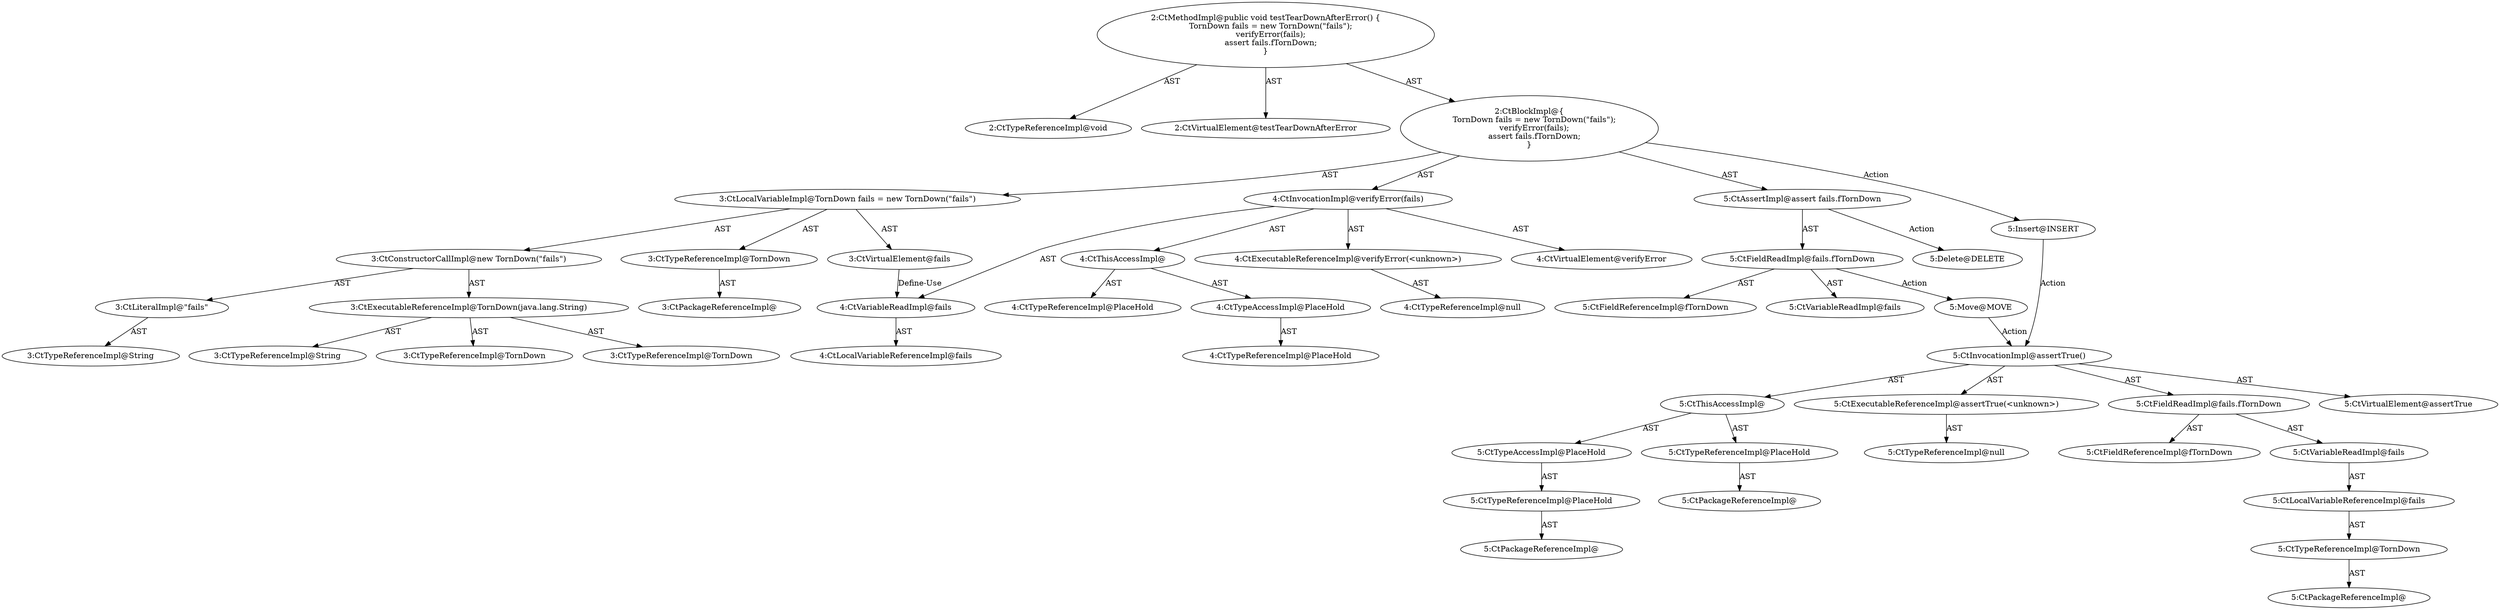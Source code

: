 digraph "testTearDownAfterError#?" {
0 [label="2:CtTypeReferenceImpl@void" shape=ellipse]
1 [label="2:CtVirtualElement@testTearDownAfterError" shape=ellipse]
2 [label="3:CtTypeReferenceImpl@TornDown" shape=ellipse]
3 [label="3:CtPackageReferenceImpl@" shape=ellipse]
4 [label="3:CtExecutableReferenceImpl@TornDown(java.lang.String)" shape=ellipse]
5 [label="3:CtTypeReferenceImpl@TornDown" shape=ellipse]
6 [label="3:CtTypeReferenceImpl@TornDown" shape=ellipse]
7 [label="3:CtTypeReferenceImpl@String" shape=ellipse]
8 [label="3:CtLiteralImpl@\"fails\"" shape=ellipse]
9 [label="3:CtTypeReferenceImpl@String" shape=ellipse]
10 [label="3:CtConstructorCallImpl@new TornDown(\"fails\")" shape=ellipse]
11 [label="3:CtVirtualElement@fails" shape=ellipse]
12 [label="3:CtLocalVariableImpl@TornDown fails = new TornDown(\"fails\")" shape=ellipse]
13 [label="4:CtExecutableReferenceImpl@verifyError(<unknown>)" shape=ellipse]
14 [label="4:CtTypeReferenceImpl@null" shape=ellipse]
15 [label="4:CtVirtualElement@verifyError" shape=ellipse]
16 [label="4:CtTypeAccessImpl@PlaceHold" shape=ellipse]
17 [label="4:CtTypeReferenceImpl@PlaceHold" shape=ellipse]
18 [label="4:CtThisAccessImpl@" shape=ellipse]
19 [label="4:CtTypeReferenceImpl@PlaceHold" shape=ellipse]
20 [label="4:CtVariableReadImpl@fails" shape=ellipse]
21 [label="4:CtLocalVariableReferenceImpl@fails" shape=ellipse]
22 [label="4:CtInvocationImpl@verifyError(fails)" shape=ellipse]
23 [label="5:CtFieldReferenceImpl@fTornDown" shape=ellipse]
24 [label="5:CtFieldReadImpl@fails.fTornDown" shape=ellipse]
25 [label="5:CtVariableReadImpl@fails" shape=ellipse]
26 [label="5:CtAssertImpl@assert fails.fTornDown" shape=ellipse]
27 [label="2:CtBlockImpl@\{
    TornDown fails = new TornDown(\"fails\");
    verifyError(fails);
    assert fails.fTornDown;
\}" shape=ellipse]
28 [label="2:CtMethodImpl@public void testTearDownAfterError() \{
    TornDown fails = new TornDown(\"fails\");
    verifyError(fails);
    assert fails.fTornDown;
\}" shape=ellipse]
29 [label="5:Delete@DELETE" shape=ellipse]
30 [label="5:Insert@INSERT" shape=ellipse]
31 [label="5:CtPackageReferenceImpl@" shape=ellipse]
32 [label="5:CtTypeReferenceImpl@PlaceHold" shape=ellipse]
33 [label="5:CtPackageReferenceImpl@" shape=ellipse]
34 [label="5:CtTypeReferenceImpl@PlaceHold" shape=ellipse]
35 [label="5:CtTypeAccessImpl@PlaceHold" shape=ellipse]
36 [label="5:CtThisAccessImpl@" shape=ellipse]
37 [label="5:CtTypeReferenceImpl@null" shape=ellipse]
38 [label="5:CtExecutableReferenceImpl@assertTrue(<unknown>)" shape=ellipse]
39 [label="5:CtPackageReferenceImpl@" shape=ellipse]
40 [label="5:CtTypeReferenceImpl@TornDown" shape=ellipse]
41 [label="5:CtLocalVariableReferenceImpl@fails" shape=ellipse]
42 [label="5:CtVariableReadImpl@fails" shape=ellipse]
43 [label="5:CtFieldReferenceImpl@fTornDown" shape=ellipse]
44 [label="5:CtFieldReadImpl@fails.fTornDown" shape=ellipse]
45 [label="5:CtInvocationImpl@assertTrue()" shape=ellipse]
46 [label="5:CtVirtualElement@assertTrue" shape=ellipse]
47 [label="5:Move@MOVE" shape=ellipse]
2 -> 3 [label="AST"];
4 -> 5 [label="AST"];
4 -> 6 [label="AST"];
4 -> 7 [label="AST"];
8 -> 9 [label="AST"];
10 -> 4 [label="AST"];
10 -> 8 [label="AST"];
11 -> 20 [label="Define-Use"];
12 -> 11 [label="AST"];
12 -> 2 [label="AST"];
12 -> 10 [label="AST"];
13 -> 14 [label="AST"];
16 -> 17 [label="AST"];
18 -> 19 [label="AST"];
18 -> 16 [label="AST"];
20 -> 21 [label="AST"];
22 -> 15 [label="AST"];
22 -> 18 [label="AST"];
22 -> 13 [label="AST"];
22 -> 20 [label="AST"];
24 -> 25 [label="AST"];
24 -> 23 [label="AST"];
24 -> 47 [label="Action"];
26 -> 24 [label="AST"];
26 -> 29 [label="Action"];
27 -> 12 [label="AST"];
27 -> 22 [label="AST"];
27 -> 26 [label="AST"];
27 -> 30 [label="Action"];
28 -> 1 [label="AST"];
28 -> 0 [label="AST"];
28 -> 27 [label="AST"];
30 -> 45 [label="Action"];
32 -> 31 [label="AST"];
34 -> 33 [label="AST"];
35 -> 34 [label="AST"];
36 -> 32 [label="AST"];
36 -> 35 [label="AST"];
38 -> 37 [label="AST"];
40 -> 39 [label="AST"];
41 -> 40 [label="AST"];
42 -> 41 [label="AST"];
44 -> 42 [label="AST"];
44 -> 43 [label="AST"];
45 -> 46 [label="AST"];
45 -> 36 [label="AST"];
45 -> 38 [label="AST"];
45 -> 44 [label="AST"];
47 -> 45 [label="Action"];
}